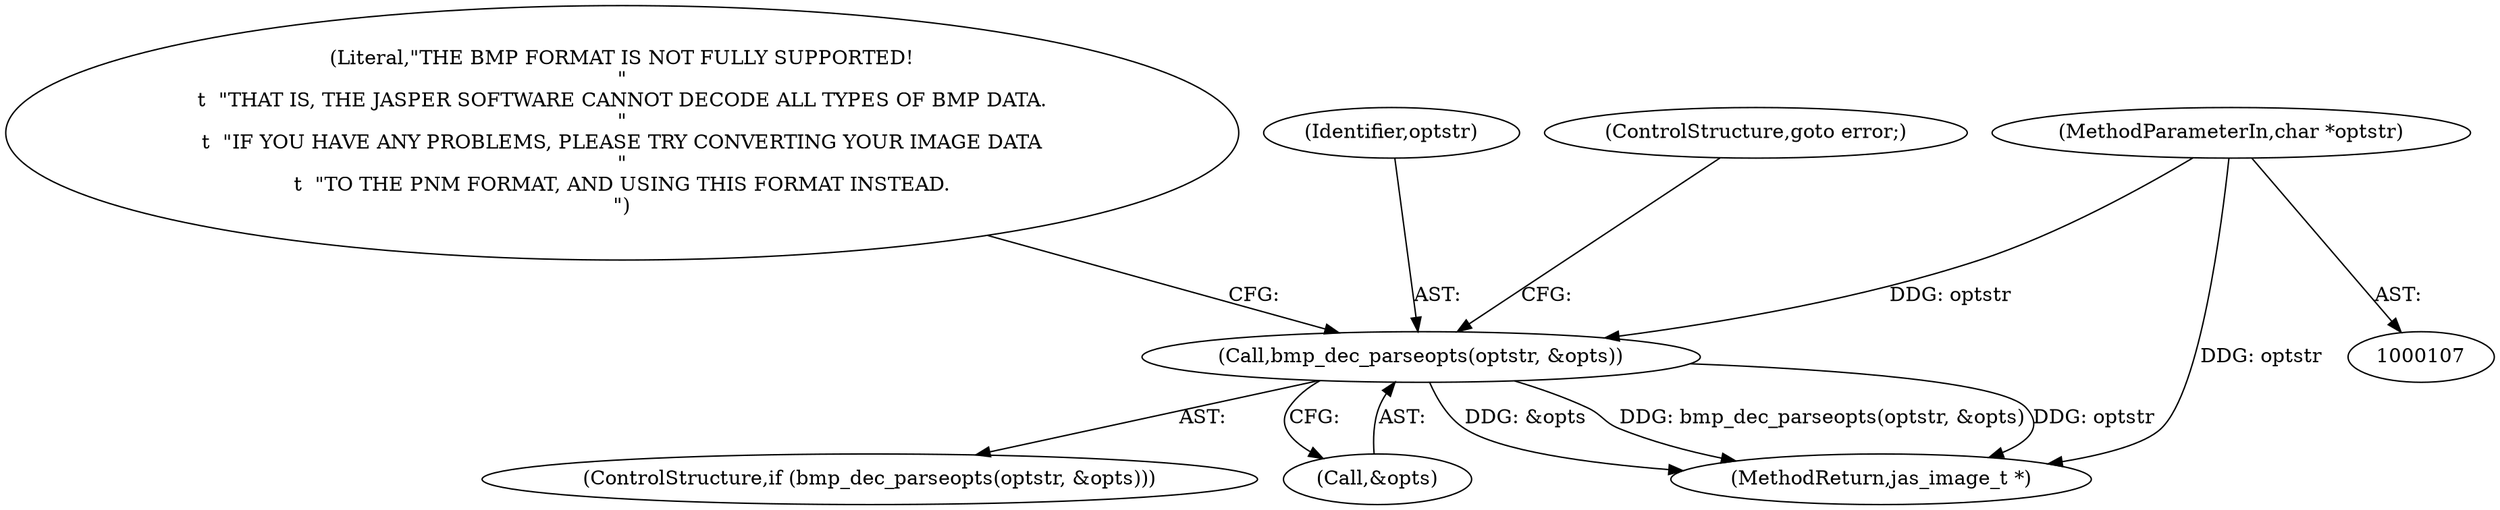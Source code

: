 digraph "0_jasper_d42b2388f7f8e0332c846675133acea151fc557a_31@pointer" {
"1000128" [label="(Call,bmp_dec_parseopts(optstr, &opts))"];
"1000109" [label="(MethodParameterIn,char *optstr)"];
"1000127" [label="(ControlStructure,if (bmp_dec_parseopts(optstr, &opts)))"];
"1000109" [label="(MethodParameterIn,char *optstr)"];
"1000130" [label="(Call,&opts)"];
"1000136" [label="(MethodReturn,jas_image_t *)"];
"1000135" [label="(Literal,\"THE BMP FORMAT IS NOT FULLY SUPPORTED!\n\"\n\t  \"THAT IS, THE JASPER SOFTWARE CANNOT DECODE ALL TYPES OF BMP DATA.\n\"\n\t  \"IF YOU HAVE ANY PROBLEMS, PLEASE TRY CONVERTING YOUR IMAGE DATA\n\"\n\t  \"TO THE PNM FORMAT, AND USING THIS FORMAT INSTEAD.\n\")"];
"1000129" [label="(Identifier,optstr)"];
"1000133" [label="(ControlStructure,goto error;)"];
"1000128" [label="(Call,bmp_dec_parseopts(optstr, &opts))"];
"1000128" -> "1000127"  [label="AST: "];
"1000128" -> "1000130"  [label="CFG: "];
"1000129" -> "1000128"  [label="AST: "];
"1000130" -> "1000128"  [label="AST: "];
"1000133" -> "1000128"  [label="CFG: "];
"1000135" -> "1000128"  [label="CFG: "];
"1000128" -> "1000136"  [label="DDG: &opts"];
"1000128" -> "1000136"  [label="DDG: bmp_dec_parseopts(optstr, &opts)"];
"1000128" -> "1000136"  [label="DDG: optstr"];
"1000109" -> "1000128"  [label="DDG: optstr"];
"1000109" -> "1000107"  [label="AST: "];
"1000109" -> "1000136"  [label="DDG: optstr"];
}

